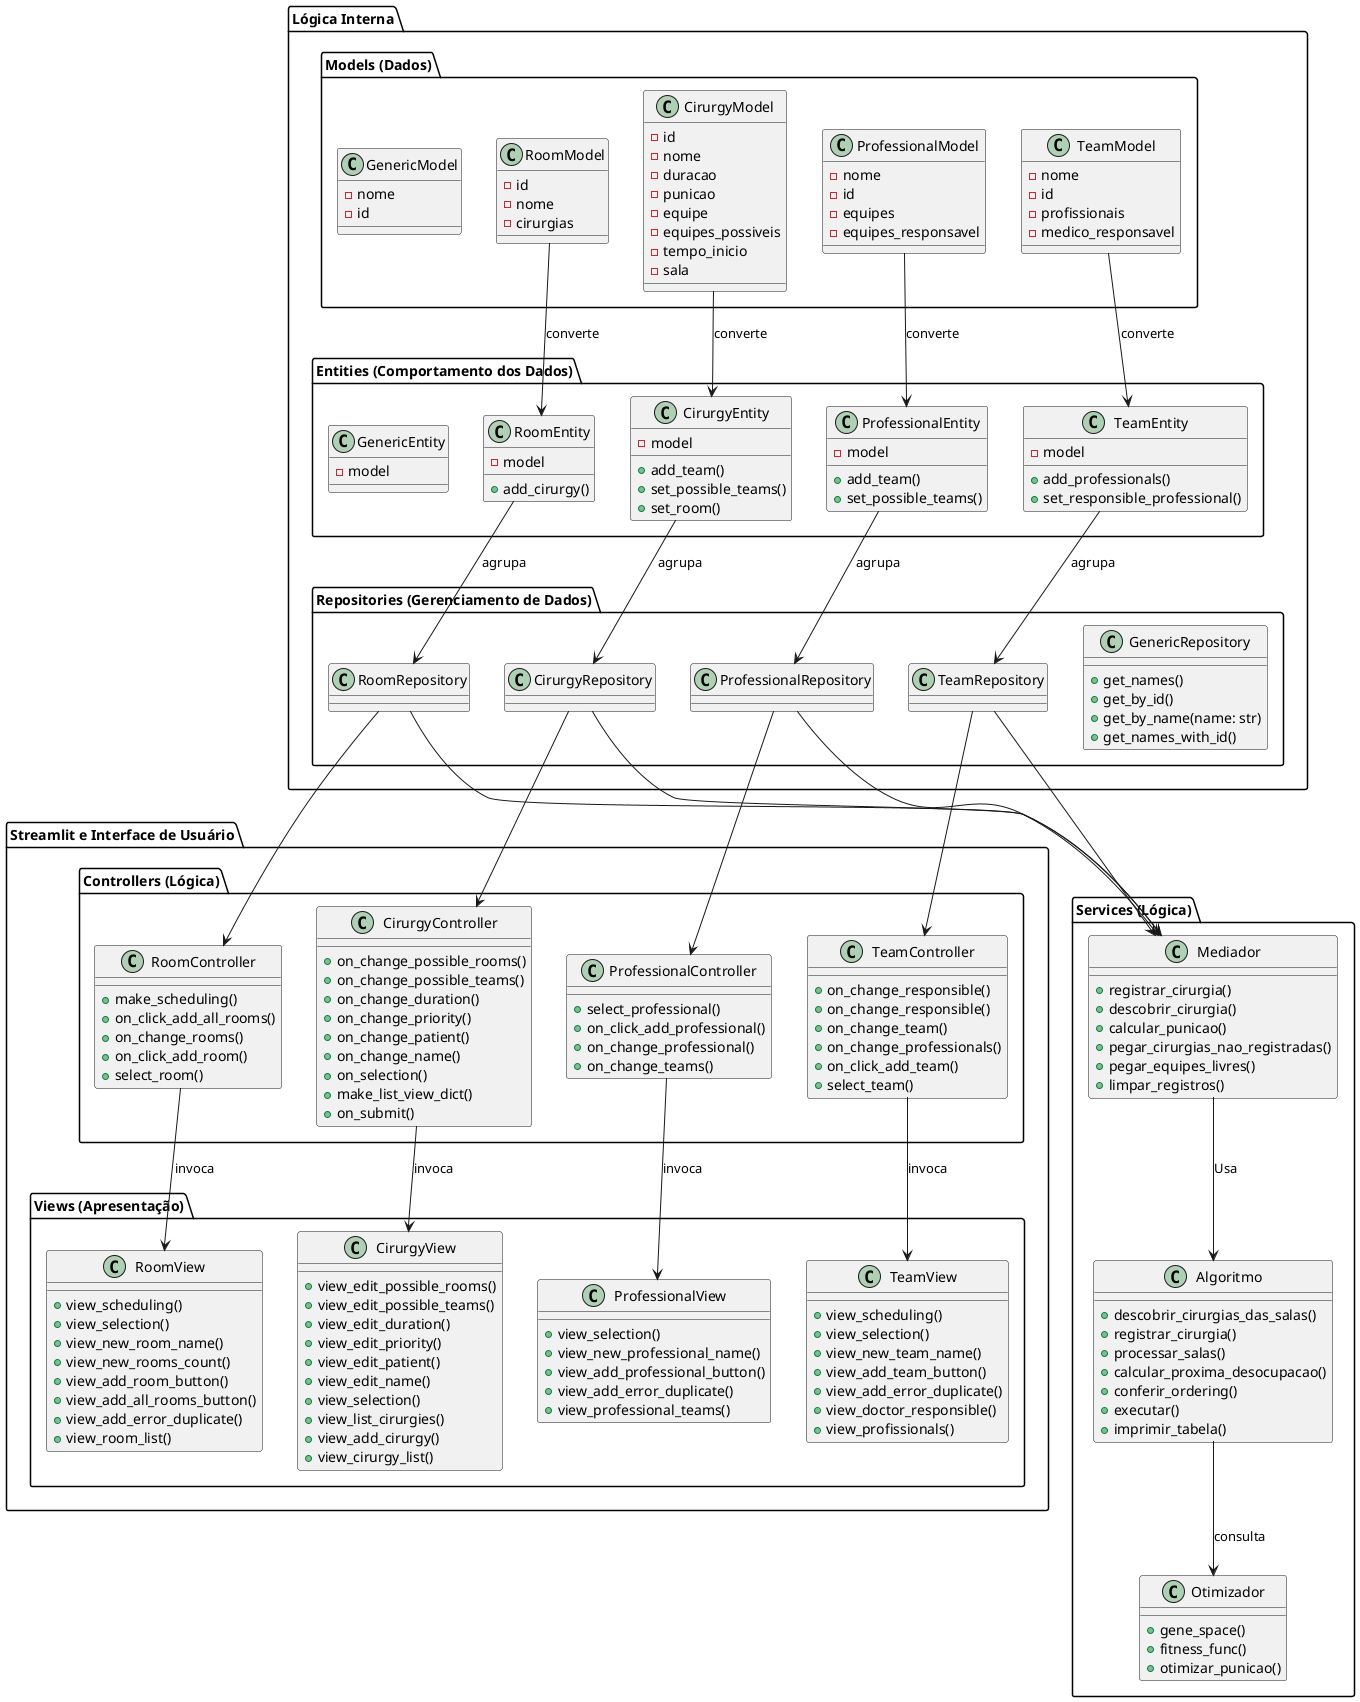 @startuml

package "Streamlit e Interface de Usuário" {
  package "Views (Apresentação)" {

    class RoomView {
      + view_scheduling()
      + view_selection()
      + view_new_room_name()
      + view_new_rooms_count()
      + view_add_room_button()
      + view_add_all_rooms_button()
      + view_add_error_duplicate()
      + view_room_list()
    }

    class CirurgyView {
      + view_edit_possible_rooms()
      + view_edit_possible_teams()
      + view_edit_duration()
      + view_edit_priority()
      + view_edit_patient()
      + view_edit_name()
      + view_selection()
      + view_list_cirurgies()
      + view_add_cirurgy()
      + view_cirurgy_list()
    }

    class ProfessionalView {
      + view_selection()
      + view_new_professional_name()
      + view_add_professional_button()
      + view_add_error_duplicate()
      + view_professional_teams()

    }

    class TeamView {
      + view_scheduling()
      + view_selection()
      + view_new_team_name()
      + view_add_team_button()
      + view_add_error_duplicate()
      + view_doctor_responsible()
      + view_profissionals()
    }
  }

  package "Controllers (Lógica)" {

    class RoomController {
      + make_scheduling()
      + on_click_add_all_rooms()
      + on_change_rooms()
      + on_click_add_room()
      + select_room()
    }

    class CirurgyController {
      + on_change_possible_rooms()
      + on_change_possible_teams()
      + on_change_duration()
      + on_change_priority()
      + on_change_patient()
      + on_change_name()
      + on_selection()
      + make_list_view_dict()
      + on_submit()
    }

    class ProfessionalController {
      + select_professional()
      + on_click_add_professional()
      + on_change_professional()
      + on_change_teams()
    }

    class TeamController {
      + on_change_responsible()
      + on_change_responsible()
      + on_change_team()
      + on_change_professionals()
      + on_click_add_team()
      + select_team()
    }
  }
}
package "Lógica Interna" {
  package "Models (Dados)" {
    class RoomModel {
      - id
      - nome
      - cirurgias
    }

    class CirurgyModel {
      - id
      - nome
      - duracao
      - punicao
      - equipe
      - equipes_possiveis
      - tempo_inicio
      - sala
    }

    class ProfessionalModel {
      - nome
      - id
      - equipes
      - equipes_responsavel
    }

    class TeamModel {
      - nome
      - id
      - profissionais
      - medico_responsavel
    }

    class GenericModel {
      - nome
      - id
    }
  }

  package "Entities (Comportamento dos Dados)" {
    class RoomEntity {
      - model
      + add_cirurgy()
    }

    class CirurgyEntity {
      - model
      + add_team()
      + set_possible_teams()
      + set_room()
    }

    class ProfessionalEntity {
      - model
      + add_team()
      + set_possible_teams()
    }

    class TeamEntity {
      - model
      + add_professionals()
      + set_responsible_professional()
    }

    class GenericEntity {
      - model
    }
  }

  package "Repositories (Gerenciamento de Dados)" {
    class GenericRepository {
      + get_names()
      + get_by_id()
      + get_by_name(name: str)
      + get_names_with_id()
    }

    class RoomRepository {
    }

    class CirurgyRepository {
    }

    class ProfessionalRepository {
    }

    class TeamRepository {
    }
  }
}

package "Services (Lógica)" {
  class Mediador {
    + registrar_cirurgia()
    + descobrir_cirurgia()
    + calcular_punicao()
    + pegar_cirurgias_nao_registradas()
    + pegar_equipes_livres()
    + limpar_registros()
  }

  class Algoritmo {
    + descobrir_cirurgias_das_salas()
    + registrar_cirurgia()
    + processar_salas()
    + calcular_proxima_desocupacao()
    + conferir_ordering()
    + executar()
    + imprimir_tabela()
  }

  class Otimizador {
   + gene_space()
   + fitness_func()
   + otimizar_punicao()
  }
}

' Connections between layers
RoomController --> RoomView: invoca
CirurgyController --> CirurgyView: invoca
ProfessionalController --> ProfessionalView: invoca
TeamController --> TeamView: invoca


RoomModel --> RoomEntity : converte
CirurgyModel --> CirurgyEntity : converte
ProfessionalModel --> ProfessionalEntity : converte
TeamModel --> TeamEntity : converte

RoomEntity --> RoomRepository : agrupa
CirurgyEntity --> CirurgyRepository : agrupa
ProfessionalEntity --> ProfessionalRepository : agrupa
TeamEntity --> TeamRepository : agrupa

RoomRepository --> RoomController
CirurgyRepository --> CirurgyController
ProfessionalRepository --> ProfessionalController
TeamRepository --> TeamController

RoomRepository --> Mediador
CirurgyRepository --> Mediador
ProfessionalRepository --> Mediador
TeamRepository --> Mediador

Mediador --> Algoritmo : Usa
Algoritmo --> Otimizador : consulta

@enduml
